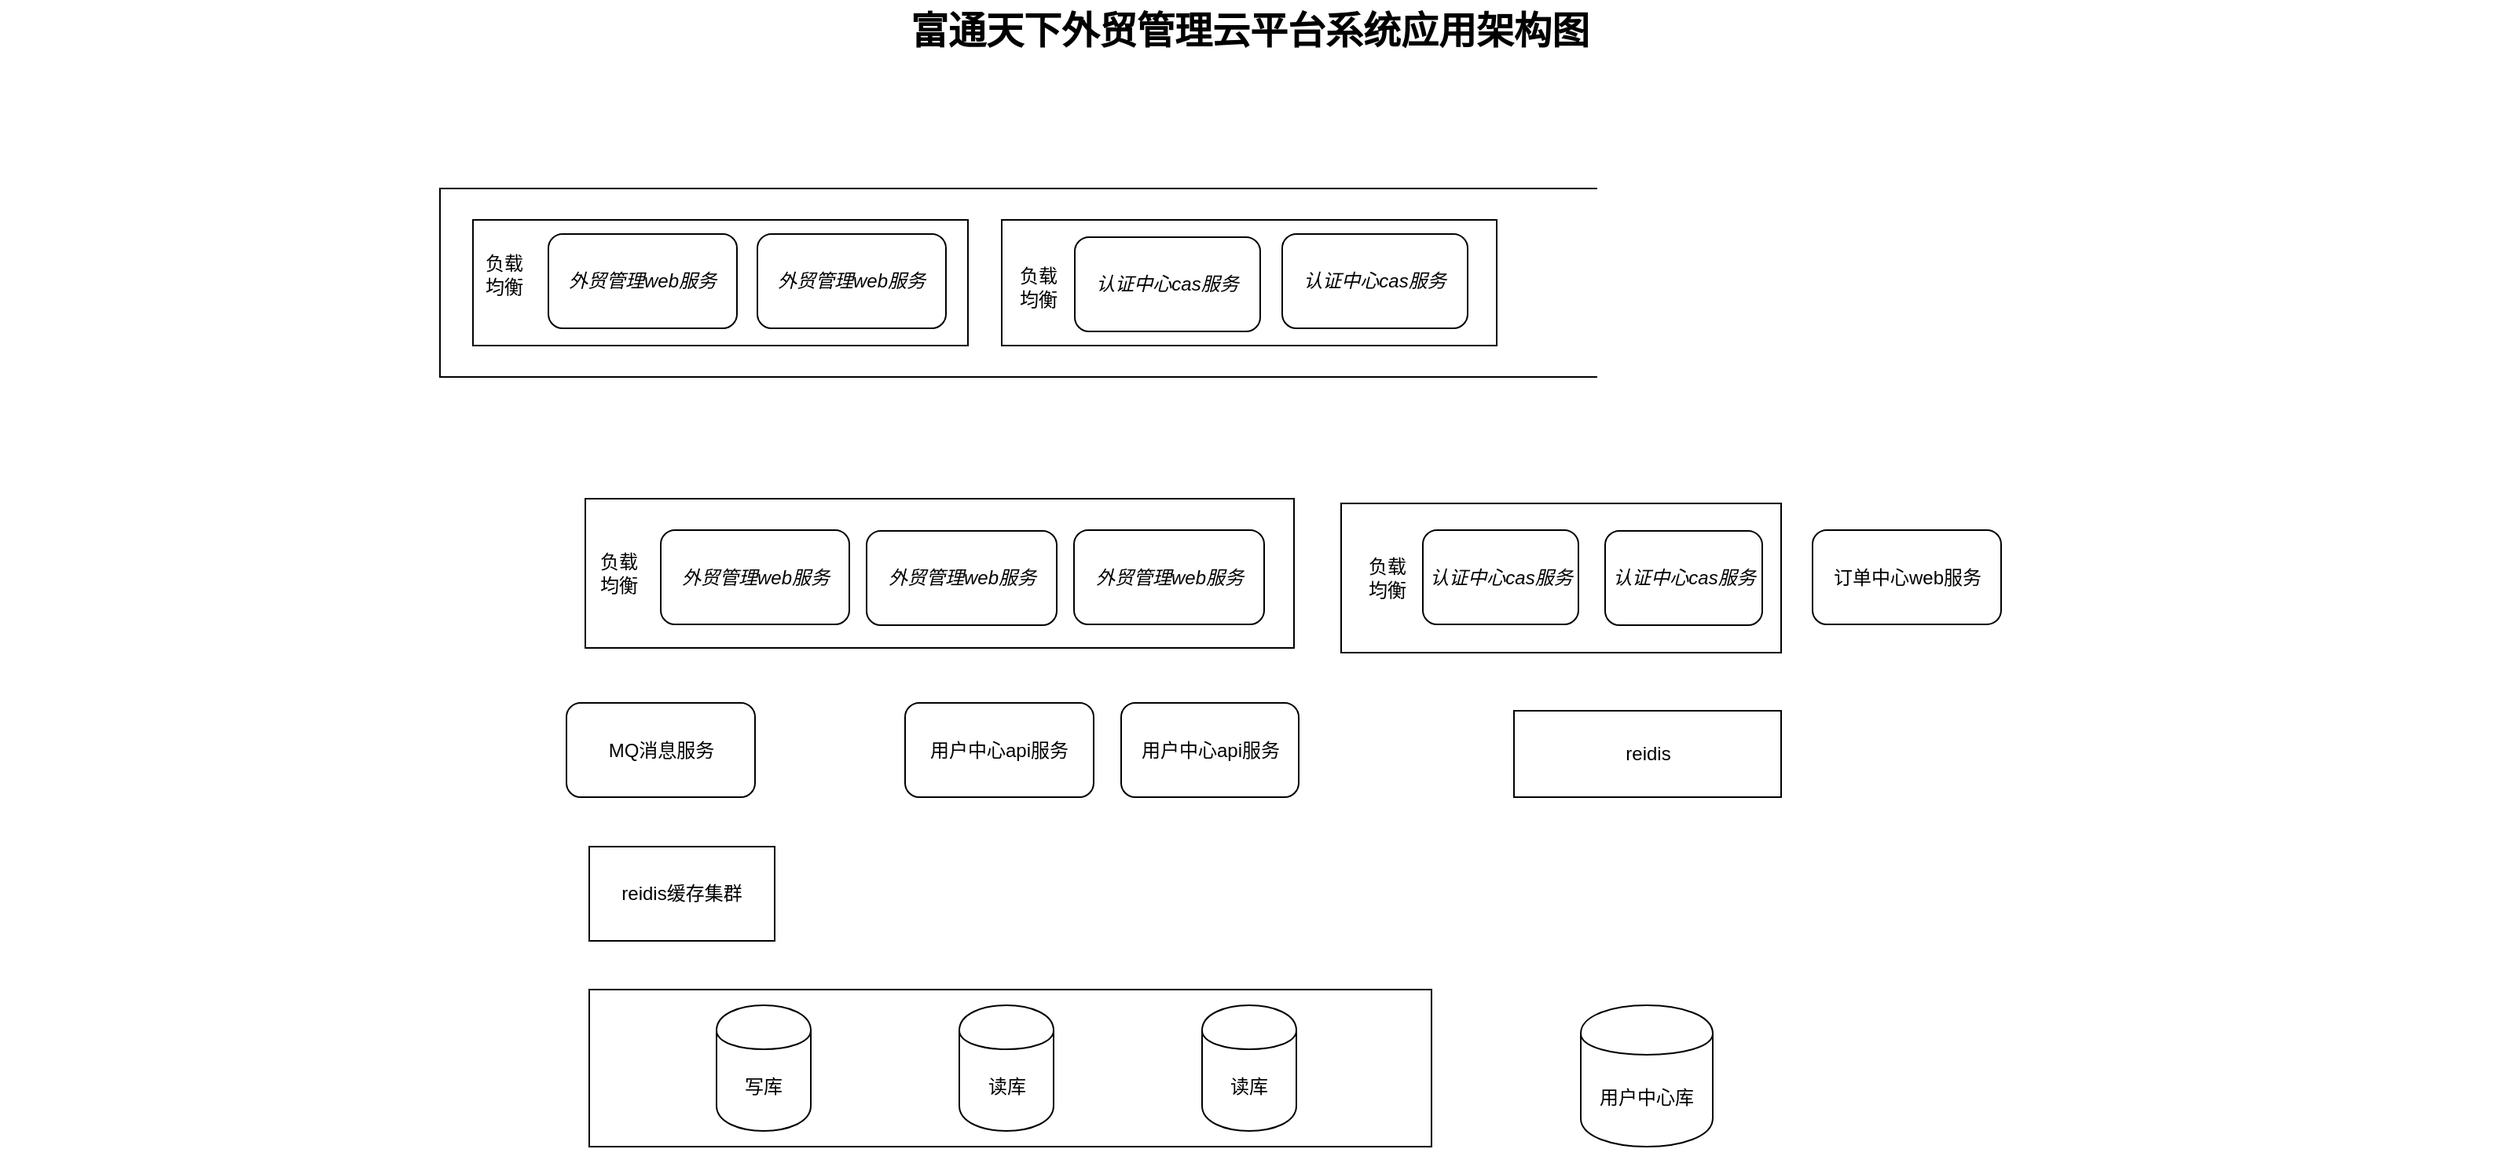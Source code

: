 <mxfile version="10.5.8" type="github"><diagram name="Page-1" id="74b105a0-9070-1c63-61bc-23e55f88626e"><mxGraphModel dx="1634" dy="764" grid="1" gridSize="10" guides="1" tooltips="1" connect="1" arrows="1" fold="1" page="1" pageScale="1.5" pageWidth="1169" pageHeight="826" background="none" math="0" shadow="0"><root><mxCell id="0" style=";html=1;"/><mxCell id="1" style=";html=1;" parent="0"/><mxCell id="10b056a9c633e61c-30" value="富通天下外贸管理云平台系统应用架构图" style="text;strokeColor=none;fillColor=none;html=1;fontSize=24;fontStyle=1;verticalAlign=middle;align=center;" parent="1" vertex="1"><mxGeometry x="34" y="20" width="1590" height="40" as="geometry"/></mxCell><mxCell id="ObDqoix-dbpaILy5yjtX-14" value="" style="rounded=0;whiteSpace=wrap;html=1;" parent="1" vertex="1"><mxGeometry x="406.5" y="337.5" width="451" height="95" as="geometry"/></mxCell><mxCell id="ObDqoix-dbpaILy5yjtX-15" value="外贸管理web服务" style="rounded=1;whiteSpace=wrap;html=1;fontStyle=2" parent="1" vertex="1"><mxGeometry x="454.5" y="357.5" width="120" height="60" as="geometry"/></mxCell><mxCell id="ObDqoix-dbpaILy5yjtX-16" value="外贸管理web服务" style="rounded=1;whiteSpace=wrap;html=1;fontStyle=2" parent="1" vertex="1"><mxGeometry x="585.5" y="358" width="121" height="60" as="geometry"/></mxCell><mxCell id="ObDqoix-dbpaILy5yjtX-17" value="外贸管理web服务" style="rounded=1;whiteSpace=wrap;html=1;fontStyle=2" parent="1" vertex="1"><mxGeometry x="717.5" y="357.5" width="121" height="60" as="geometry"/></mxCell><mxCell id="ObDqoix-dbpaILy5yjtX-19" value="负载均衡" style="text;html=1;strokeColor=none;fillColor=none;align=center;verticalAlign=middle;whiteSpace=wrap;rounded=0;" parent="1" vertex="1"><mxGeometry x="413" y="347.5" width="30" height="75" as="geometry"/></mxCell><mxCell id="ObDqoix-dbpaILy5yjtX-23" value="" style="rounded=0;whiteSpace=wrap;html=1;" parent="1" vertex="1"><mxGeometry x="887.5" y="340.5" width="280" height="95" as="geometry"/></mxCell><mxCell id="ObDqoix-dbpaILy5yjtX-24" value="认证中心cas服务" style="rounded=1;whiteSpace=wrap;html=1;fontStyle=2" parent="1" vertex="1"><mxGeometry x="939.5" y="357.5" width="99" height="60" as="geometry"/></mxCell><mxCell id="ObDqoix-dbpaILy5yjtX-25" value="认证中心cas服务" style="rounded=1;whiteSpace=wrap;html=1;fontStyle=2" parent="1" vertex="1"><mxGeometry x="1055.5" y="358" width="100" height="60" as="geometry"/></mxCell><mxCell id="ObDqoix-dbpaILy5yjtX-27" value="负载均衡" style="text;html=1;strokeColor=none;fillColor=none;align=center;verticalAlign=middle;whiteSpace=wrap;rounded=0;" parent="1" vertex="1"><mxGeometry x="902" y="350" width="30" height="75" as="geometry"/></mxCell><mxCell id="ObDqoix-dbpaILy5yjtX-40" value="" style="rounded=0;whiteSpace=wrap;html=1;" parent="1" vertex="1"><mxGeometry x="409" y="650" width="536" height="100" as="geometry"/></mxCell><mxCell id="ObDqoix-dbpaILy5yjtX-41" value="写库" style="shape=cylinder;whiteSpace=wrap;html=1;boundedLbl=1;backgroundOutline=1;" parent="1" vertex="1"><mxGeometry x="490" y="660" width="60" height="80" as="geometry"/></mxCell><mxCell id="ObDqoix-dbpaILy5yjtX-42" value="读库" style="shape=cylinder;whiteSpace=wrap;html=1;boundedLbl=1;backgroundOutline=1;" parent="1" vertex="1"><mxGeometry x="644.5" y="660" width="60" height="80" as="geometry"/></mxCell><mxCell id="ObDqoix-dbpaILy5yjtX-43" value="读库" style="shape=cylinder;whiteSpace=wrap;html=1;boundedLbl=1;backgroundOutline=1;" parent="1" vertex="1"><mxGeometry x="799" y="660" width="60" height="80" as="geometry"/></mxCell><mxCell id="ObDqoix-dbpaILy5yjtX-44" value="reidis缓存集群" style="rounded=0;whiteSpace=wrap;html=1;" parent="1" vertex="1"><mxGeometry x="409" y="559" width="118" height="60" as="geometry"/></mxCell><mxCell id="ObDqoix-dbpaILy5yjtX-45" value="用户中心库" style="shape=cylinder;whiteSpace=wrap;html=1;boundedLbl=1;backgroundOutline=1;" parent="1" vertex="1"><mxGeometry x="1040" y="660" width="84" height="90" as="geometry"/></mxCell><mxCell id="ObDqoix-dbpaILy5yjtX-52" value="订单中心web服务" style="rounded=1;whiteSpace=wrap;html=1;" parent="1" vertex="1"><mxGeometry x="1187.5" y="357.5" width="120" height="60" as="geometry"/></mxCell><mxCell id="ObDqoix-dbpaILy5yjtX-54" value="用户中心api服务" style="rounded=1;whiteSpace=wrap;html=1;" parent="1" vertex="1"><mxGeometry x="747.5" y="467.5" width="113" height="60" as="geometry"/></mxCell><mxCell id="ObDqoix-dbpaILy5yjtX-57" value="reidis" style="rounded=0;whiteSpace=wrap;html=1;" parent="1" vertex="1"><mxGeometry x="997.5" y="472.5" width="170" height="55" as="geometry"/></mxCell><mxCell id="ObDqoix-dbpaILy5yjtX-79" value="MQ消息服务" style="rounded=1;whiteSpace=wrap;html=1;" parent="1" vertex="1"><mxGeometry x="394.5" y="467.5" width="120" height="60" as="geometry"/></mxCell><mxCell id="AQXK66SDIHGiFqIdb8Pf-1" value="&lt;span&gt;用户中心api服务&lt;/span&gt;" style="rounded=1;whiteSpace=wrap;html=1;" vertex="1" parent="1"><mxGeometry x="610" y="467.5" width="120" height="60" as="geometry"/></mxCell><mxCell id="AQXK66SDIHGiFqIdb8Pf-2" value="" style="rounded=0;whiteSpace=wrap;html=1;" vertex="1" parent="1"><mxGeometry x="314" y="140" width="1207" height="120" as="geometry"/></mxCell><mxCell id="AQXK66SDIHGiFqIdb8Pf-8" value="" style="rounded=0;whiteSpace=wrap;html=1;" vertex="1" parent="1"><mxGeometry x="335" y="160" width="315" height="80" as="geometry"/></mxCell><mxCell id="AQXK66SDIHGiFqIdb8Pf-9" value="负载均衡" style="text;html=1;strokeColor=none;fillColor=none;align=center;verticalAlign=middle;whiteSpace=wrap;rounded=0;" vertex="1" parent="1"><mxGeometry x="340" y="157.5" width="30" height="75" as="geometry"/></mxCell><mxCell id="AQXK66SDIHGiFqIdb8Pf-10" value="外贸管理web服务" style="rounded=1;whiteSpace=wrap;html=1;fontStyle=2" vertex="1" parent="1"><mxGeometry x="383" y="169" width="120" height="60" as="geometry"/></mxCell><mxCell id="AQXK66SDIHGiFqIdb8Pf-11" value="外贸管理web服务" style="rounded=1;whiteSpace=wrap;html=1;fontStyle=2" vertex="1" parent="1"><mxGeometry x="516" y="169" width="120" height="60" as="geometry"/></mxCell><mxCell id="AQXK66SDIHGiFqIdb8Pf-13" value="" style="rounded=0;whiteSpace=wrap;html=1;" vertex="1" parent="1"><mxGeometry x="671.5" y="160" width="315" height="80" as="geometry"/></mxCell><mxCell id="AQXK66SDIHGiFqIdb8Pf-14" value="负载均衡" style="text;html=1;strokeColor=none;fillColor=none;align=center;verticalAlign=middle;whiteSpace=wrap;rounded=0;" vertex="1" parent="1"><mxGeometry x="680" y="165" width="30" height="75" as="geometry"/></mxCell><mxCell id="AQXK66SDIHGiFqIdb8Pf-15" value="认证中心cas服务" style="rounded=1;whiteSpace=wrap;html=1;fontStyle=2" vertex="1" parent="1"><mxGeometry x="718" y="171" width="118" height="60" as="geometry"/></mxCell><mxCell id="AQXK66SDIHGiFqIdb8Pf-16" value="认证中心cas服务" style="rounded=1;whiteSpace=wrap;html=1;fontStyle=2" vertex="1" parent="1"><mxGeometry x="850" y="169" width="118" height="60" as="geometry"/></mxCell></root></mxGraphModel></diagram></mxfile>